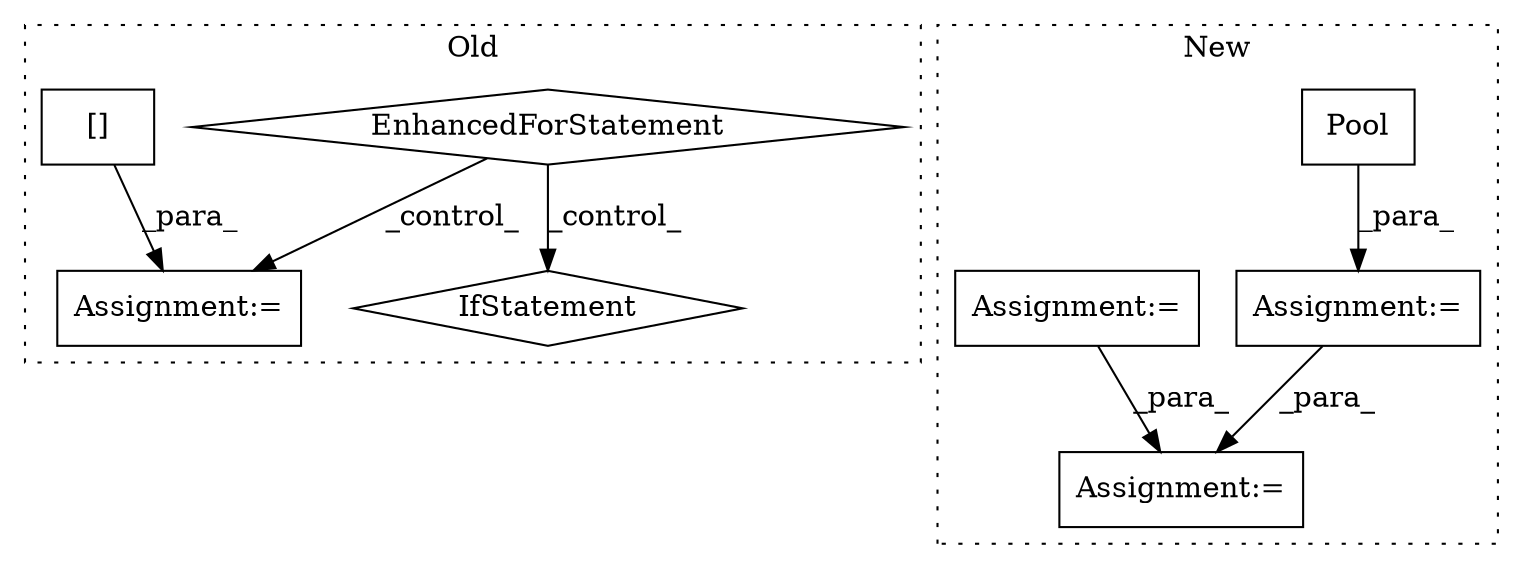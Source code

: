 digraph G {
subgraph cluster0 {
1 [label="IfStatement" a="25" s="1599" l="3" shape="diamond"];
3 [label="EnhancedForStatement" a="70" s="1457,1533" l="53,2" shape="diamond"];
4 [label="Assignment:=" a="7" s="1544" l="1" shape="box"];
6 [label="[]" a="2" s="1545,1573" l="4,1" shape="box"];
label = "Old";
style="dotted";
}
subgraph cluster1 {
2 [label="Pool" a="32" s="1488,1520" l="5,1" shape="box"];
5 [label="Assignment:=" a="7" s="1531" l="1" shape="box"];
7 [label="Assignment:=" a="7" s="1762" l="31" shape="box"];
8 [label="Assignment:=" a="7" s="1471" l="1" shape="box"];
label = "New";
style="dotted";
}
2 -> 8 [label="_para_"];
3 -> 1 [label="_control_"];
3 -> 4 [label="_control_"];
6 -> 4 [label="_para_"];
7 -> 5 [label="_para_"];
8 -> 5 [label="_para_"];
}
